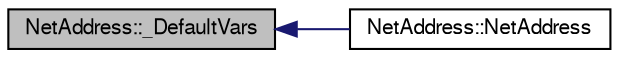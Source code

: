 digraph G
{
  edge [fontname="FreeSans",fontsize="10",labelfontname="FreeSans",labelfontsize="10"];
  node [fontname="FreeSans",fontsize="10",shape=record];
  rankdir=LR;
  Node1 [label="NetAddress::_DefaultVars",height=0.2,width=0.4,color="black", fillcolor="grey75", style="filled" fontcolor="black"];
  Node1 -> Node2 [dir=back,color="midnightblue",fontsize="10",style="solid"];
  Node2 [label="NetAddress::NetAddress",height=0.2,width=0.4,color="black", fillcolor="white", style="filled",URL="$class_net_address.html#ad1550c05b67de3a1a3113c2a760e5331"];
}
